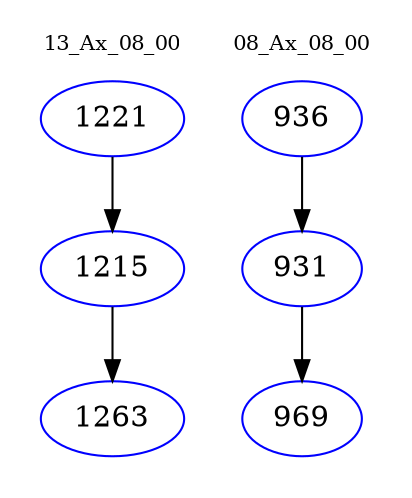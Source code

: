 digraph{
subgraph cluster_0 {
color = white
label = "13_Ax_08_00";
fontsize=10;
T0_1221 [label="1221", color="blue"]
T0_1221 -> T0_1215 [color="black"]
T0_1215 [label="1215", color="blue"]
T0_1215 -> T0_1263 [color="black"]
T0_1263 [label="1263", color="blue"]
}
subgraph cluster_1 {
color = white
label = "08_Ax_08_00";
fontsize=10;
T1_936 [label="936", color="blue"]
T1_936 -> T1_931 [color="black"]
T1_931 [label="931", color="blue"]
T1_931 -> T1_969 [color="black"]
T1_969 [label="969", color="blue"]
}
}
